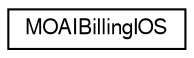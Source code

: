 digraph G
{
  edge [fontname="FreeSans",fontsize="10",labelfontname="FreeSans",labelfontsize="10"];
  node [fontname="FreeSans",fontsize="10",shape=record];
  rankdir=LR;
  Node1 [label="MOAIBillingIOS",height=0.2,width=0.4,color="black", fillcolor="white", style="filled",URL="$class_m_o_a_i_billing_i_o_s.html",tooltip="Wrapper for in-app purchase integration on iOS devices using Apple StoreKit. Exposed to lua via MOAIB..."];
}
